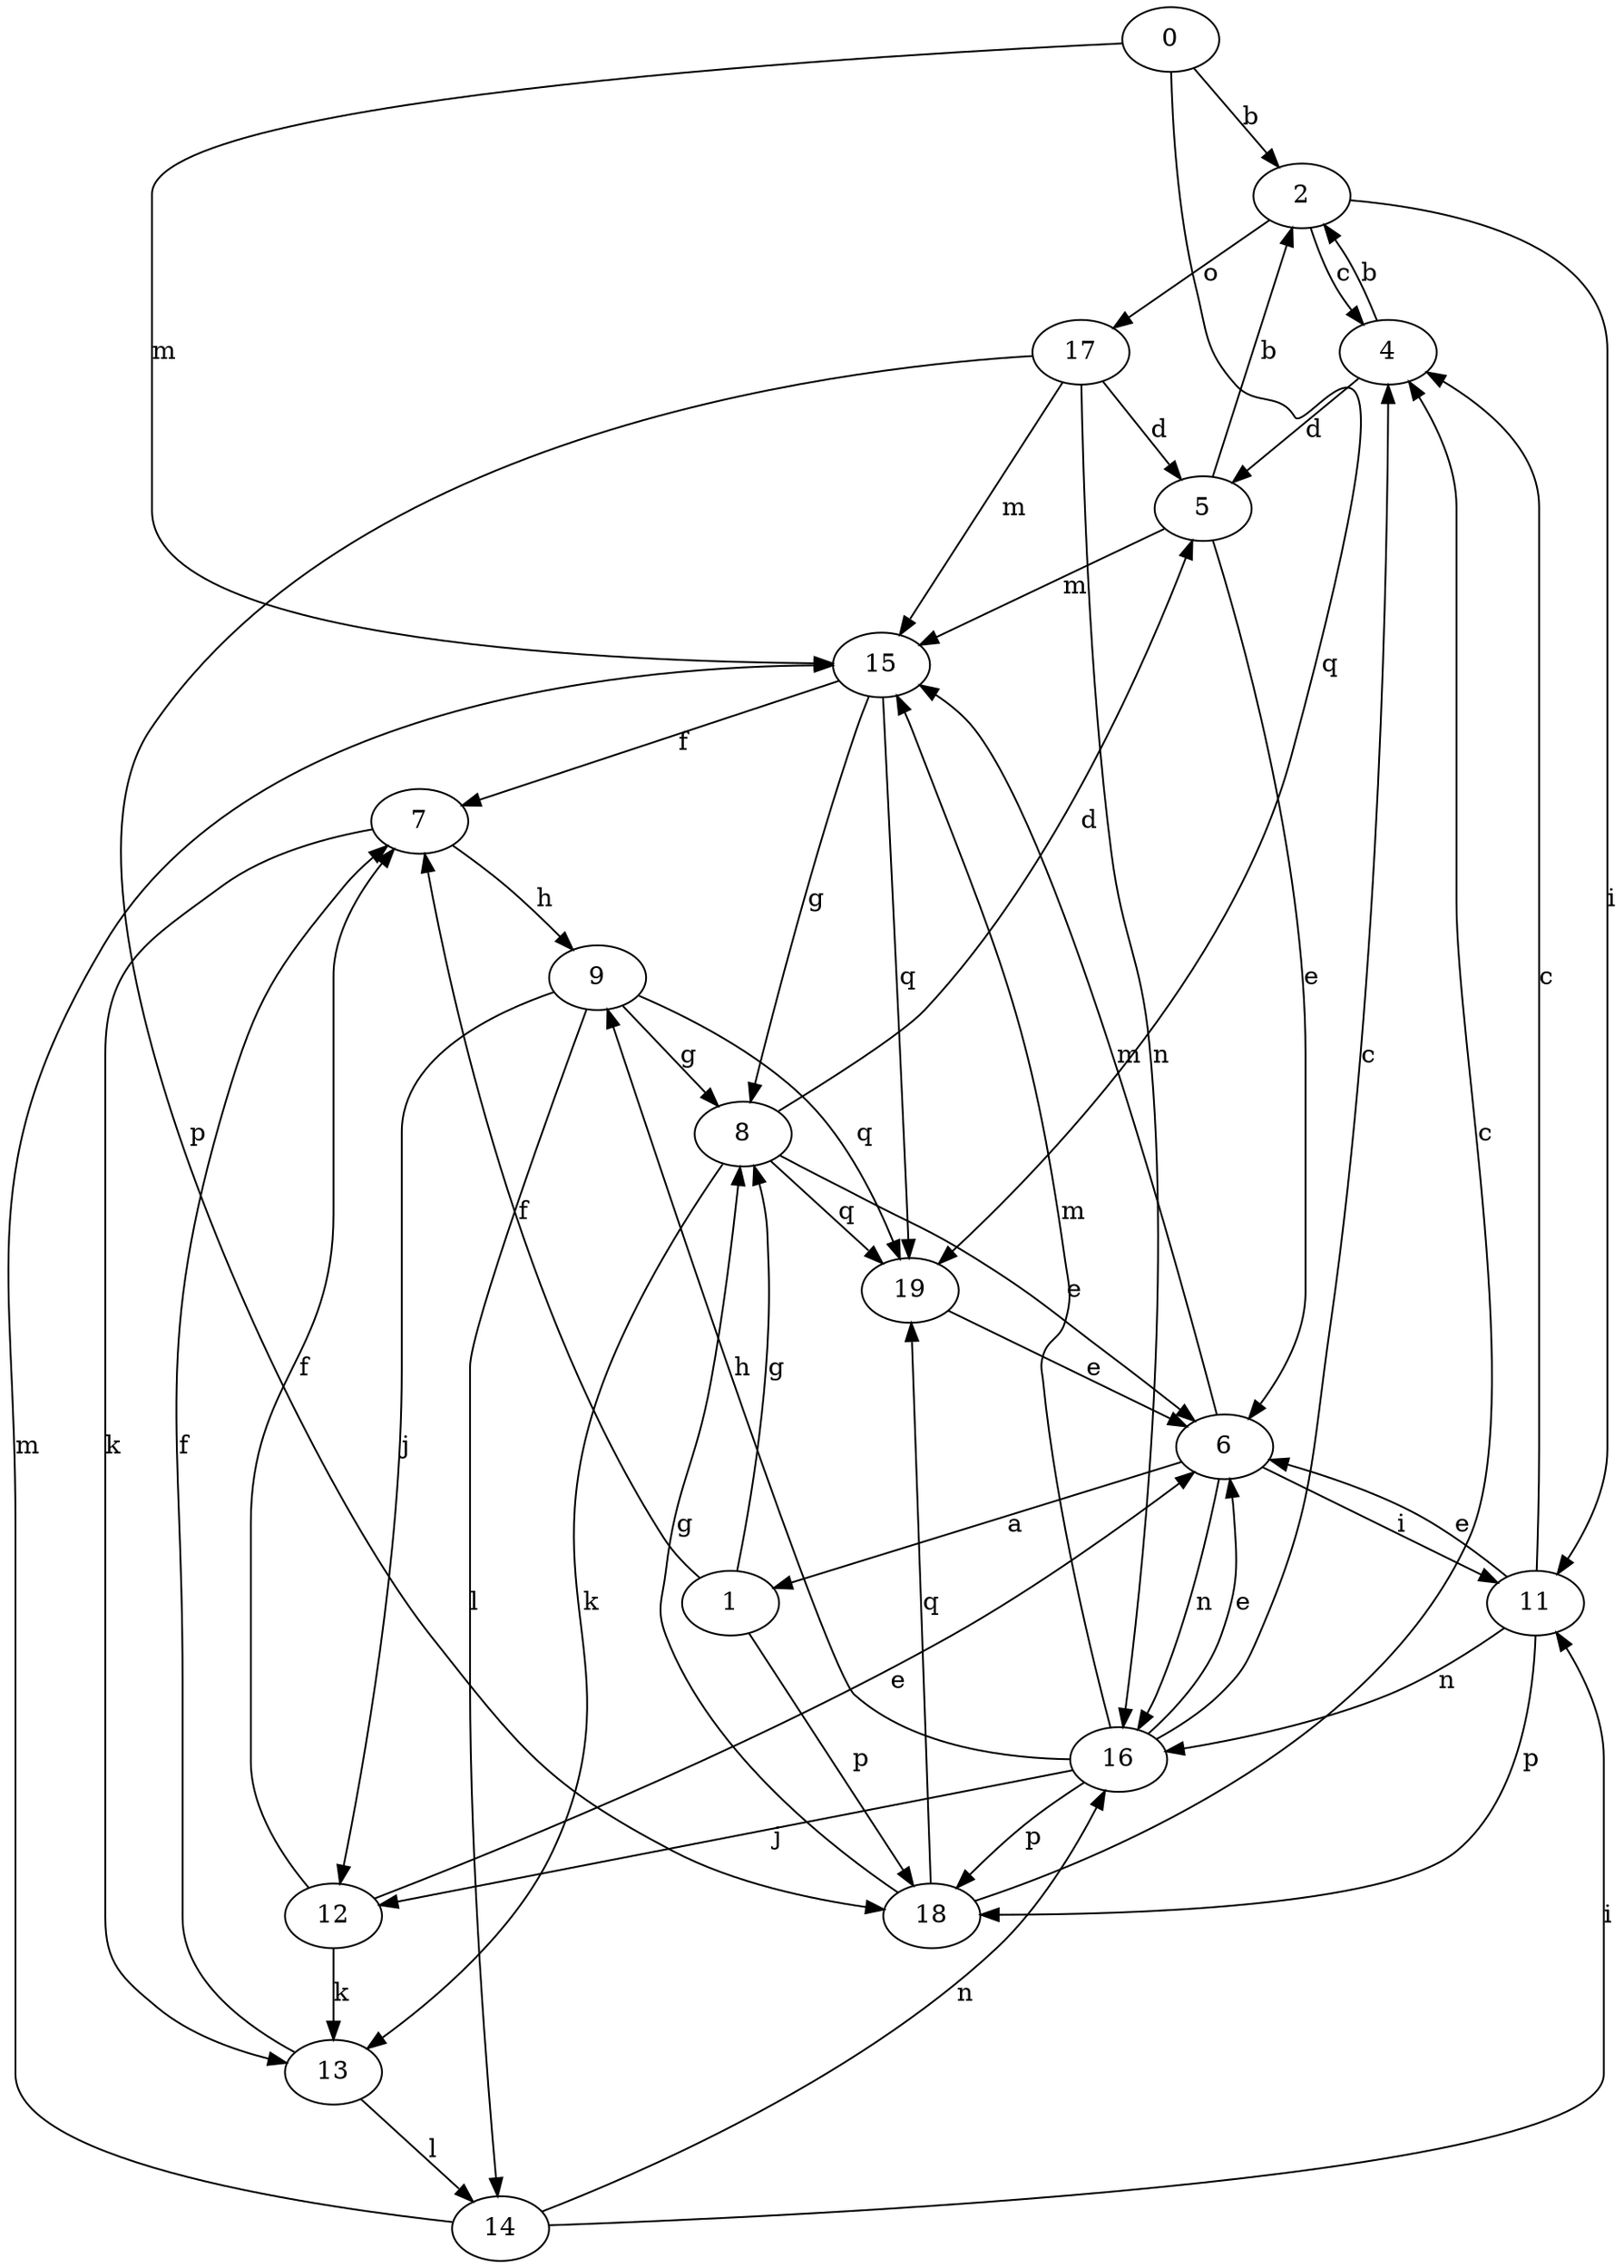strict digraph  {
0;
1;
2;
4;
5;
6;
7;
8;
9;
11;
12;
13;
14;
15;
16;
17;
18;
19;
0 -> 2  [label=b];
0 -> 15  [label=m];
0 -> 19  [label=q];
1 -> 7  [label=f];
1 -> 8  [label=g];
1 -> 18  [label=p];
2 -> 4  [label=c];
2 -> 11  [label=i];
2 -> 17  [label=o];
4 -> 2  [label=b];
4 -> 5  [label=d];
5 -> 2  [label=b];
5 -> 6  [label=e];
5 -> 15  [label=m];
6 -> 1  [label=a];
6 -> 11  [label=i];
6 -> 15  [label=m];
6 -> 16  [label=n];
7 -> 9  [label=h];
7 -> 13  [label=k];
8 -> 5  [label=d];
8 -> 6  [label=e];
8 -> 13  [label=k];
8 -> 19  [label=q];
9 -> 8  [label=g];
9 -> 12  [label=j];
9 -> 14  [label=l];
9 -> 19  [label=q];
11 -> 4  [label=c];
11 -> 6  [label=e];
11 -> 16  [label=n];
11 -> 18  [label=p];
12 -> 6  [label=e];
12 -> 7  [label=f];
12 -> 13  [label=k];
13 -> 7  [label=f];
13 -> 14  [label=l];
14 -> 11  [label=i];
14 -> 15  [label=m];
14 -> 16  [label=n];
15 -> 7  [label=f];
15 -> 8  [label=g];
15 -> 19  [label=q];
16 -> 4  [label=c];
16 -> 6  [label=e];
16 -> 9  [label=h];
16 -> 12  [label=j];
16 -> 15  [label=m];
16 -> 18  [label=p];
17 -> 5  [label=d];
17 -> 15  [label=m];
17 -> 16  [label=n];
17 -> 18  [label=p];
18 -> 4  [label=c];
18 -> 8  [label=g];
18 -> 19  [label=q];
19 -> 6  [label=e];
}
